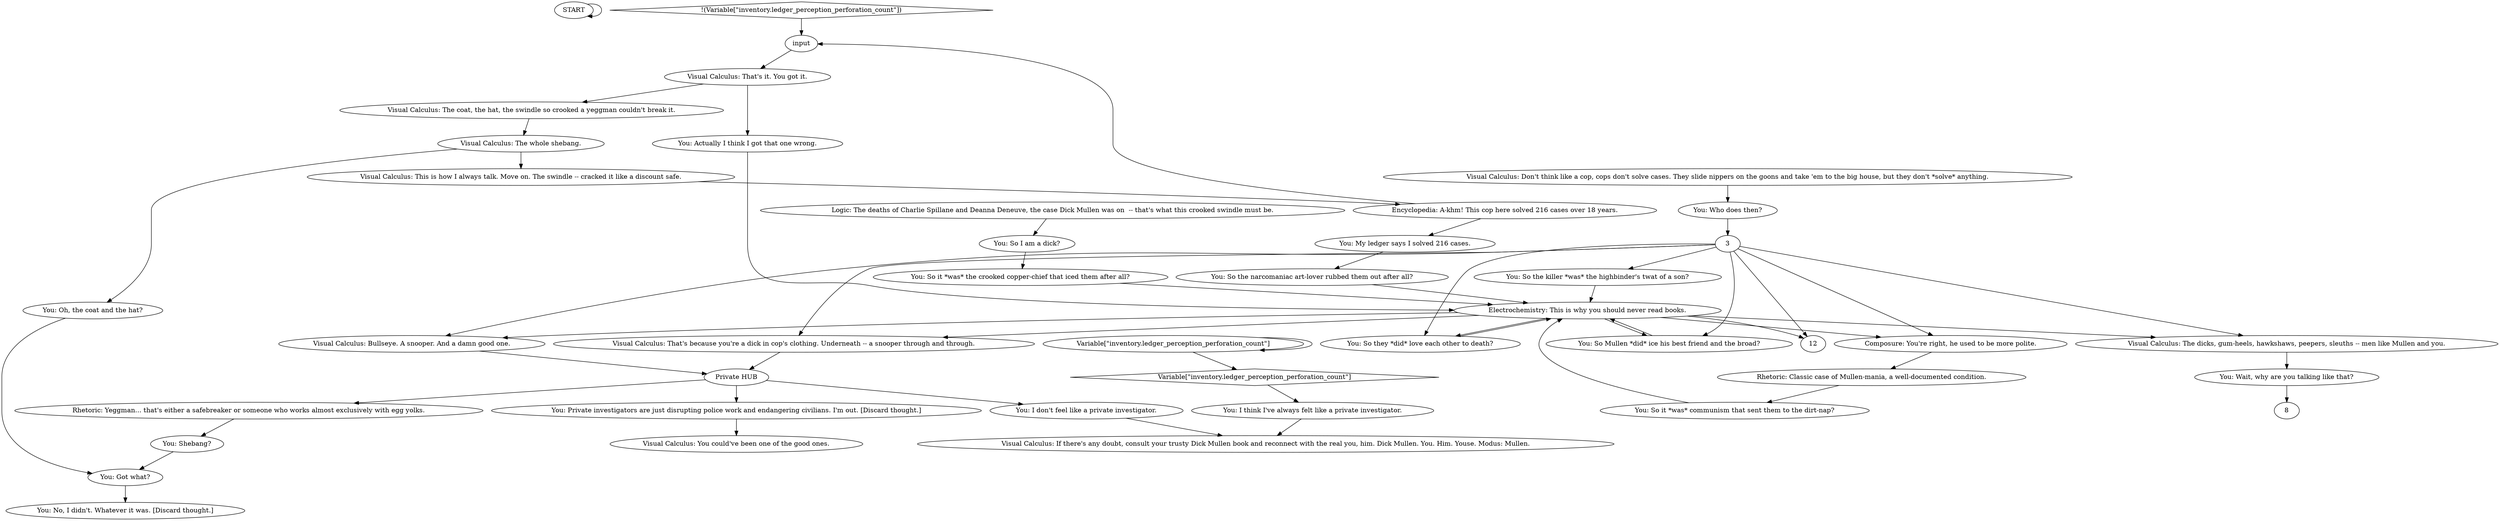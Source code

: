 # Arx - EasterEggs / Modus Mullen / Flow – INITIATING MODUS: MULLEN
# 'Most of Mullen'
# ==================================================
digraph G {
	  0 [label="START"];
	  1 [label="input"];
	  2 [label="You: So I am a dick?"];
	  4 [label="Visual Calculus: The dicks, gum-heels, hawkshaws, peepers, sleuths -- men like Mullen and you."];
	  5 [label="You: So it *was* communism that sent them to the dirt-nap?"];
	  6 [label="Electrochemistry: This is why you should never read books."];
	  7 [label="Visual Calculus: Don't think like a cop, cops don't solve cases. They slide nippers on the goons and take 'em to the big house, but they don't *solve* anything."];
	  9 [label="Visual Calculus: This is how I always talk. Move on. The swindle -- cracked it like a discount safe."];
	  10 [label="You: Shebang?"];
	  11 [label="Logic: The deaths of Charlie Spillane and Deanna Deneuve, the case Dick Mullen was on  -- that's what this crooked swindle must be."];
	  13 [label="You: Actually I think I got that one wrong."];
	  14 [label="You: Got what?"];
	  15 [label="Visual Calculus: The coat, the hat, the swindle so crooked a yeggman couldn't break it."];
	  16 [label="You: No, I didn't. Whatever it was. [Discard thought.]"];
	  17 [label="Visual Calculus: The whole shebang."];
	  18 [label="Rhetoric: Yeggman... that's either a safebreaker or someone who works almost exclusively with egg yolks."];
	  19 [label="You: I think I've always felt like a private investigator."];
	  20 [label="Encyclopedia: A-khm! This cop here solved 216 cases over 18 years."];
	  21 [label="Composure: You're right, he used to be more polite."];
	  22 [label="You: So it *was* the crooked copper-chief that iced them after all?"];
	  23 [label="Visual Calculus: Bullseye. A snooper. And a damn good one."];
	  24 [label="You: So the narcomaniac art-lover rubbed them out after all?"];
	  25 [label="Visual Calculus: That's because you're a dick in cop's clothing. Underneath -- a snooper through and through."];
	  26 [label="You: So the killer *was* the highbinder's twat of a son?"];
	  27 [label="You: Wait, why are you talking like that?"];
	  28 [label="Variable[\"inventory.ledger_perception_perforation_count\"]"];
	  29 [label="Variable[\"inventory.ledger_perception_perforation_count\"]", shape=diamond];
	  30 [label="!(Variable[\"inventory.ledger_perception_perforation_count\"])", shape=diamond];
	  31 [label="Visual Calculus: That's it. You got it."];
	  32 [label="You: My ledger says I solved 216 cases."];
	  33 [label="You: Oh, the coat and the hat?"];
	  34 [label="You: Who does then?"];
	  35 [label="You: So Mullen *did* ice his best friend and the broad?"];
	  36 [label="You: So they *did* love each other to death?"];
	  37 [label="Visual Calculus: You could've been one of the good ones."];
	  38 [label="Rhetoric: Classic case of Mullen-mania, a well-documented condition."];
	  39 [label="Visual Calculus: If there's any doubt, consult your trusty Dick Mullen book and reconnect with the real you, him. Dick Mullen. You. Him. Youse. Modus: Mullen."];
	  40 [label="You: I don't feel like a private investigator."];
	  41 [label="You: Private investigators are just disrupting police work and endangering civilians. I'm out. [Discard thought.]"];
	  42 [label="Private HUB"];
	  0 -> 0
	  1 -> 31
	  2 -> 22
	  3 -> 35
	  3 -> 36
	  3 -> 4
	  3 -> 12
	  3 -> 21
	  3 -> 23
	  3 -> 25
	  3 -> 26
	  4 -> 27
	  5 -> 6
	  6 -> 35
	  6 -> 36
	  6 -> 4
	  6 -> 12
	  6 -> 21
	  6 -> 23
	  6 -> 25
	  7 -> 34
	  9 -> 20
	  10 -> 14
	  11 -> 2
	  13 -> 6
	  14 -> 16
	  15 -> 17
	  17 -> 33
	  17 -> 9
	  18 -> 10
	  19 -> 39
	  20 -> 32
	  20 -> 1
	  21 -> 38
	  22 -> 6
	  23 -> 42
	  24 -> 6
	  25 -> 42
	  26 -> 6
	  27 -> 8
	  28 -> 28
	  28 -> 29
	  29 -> 19
	  30 -> 1
	  31 -> 13
	  31 -> 15
	  32 -> 24
	  33 -> 14
	  34 -> 3
	  35 -> 6
	  36 -> 6
	  38 -> 5
	  40 -> 39
	  41 -> 37
	  42 -> 40
	  42 -> 41
	  42 -> 18
}

